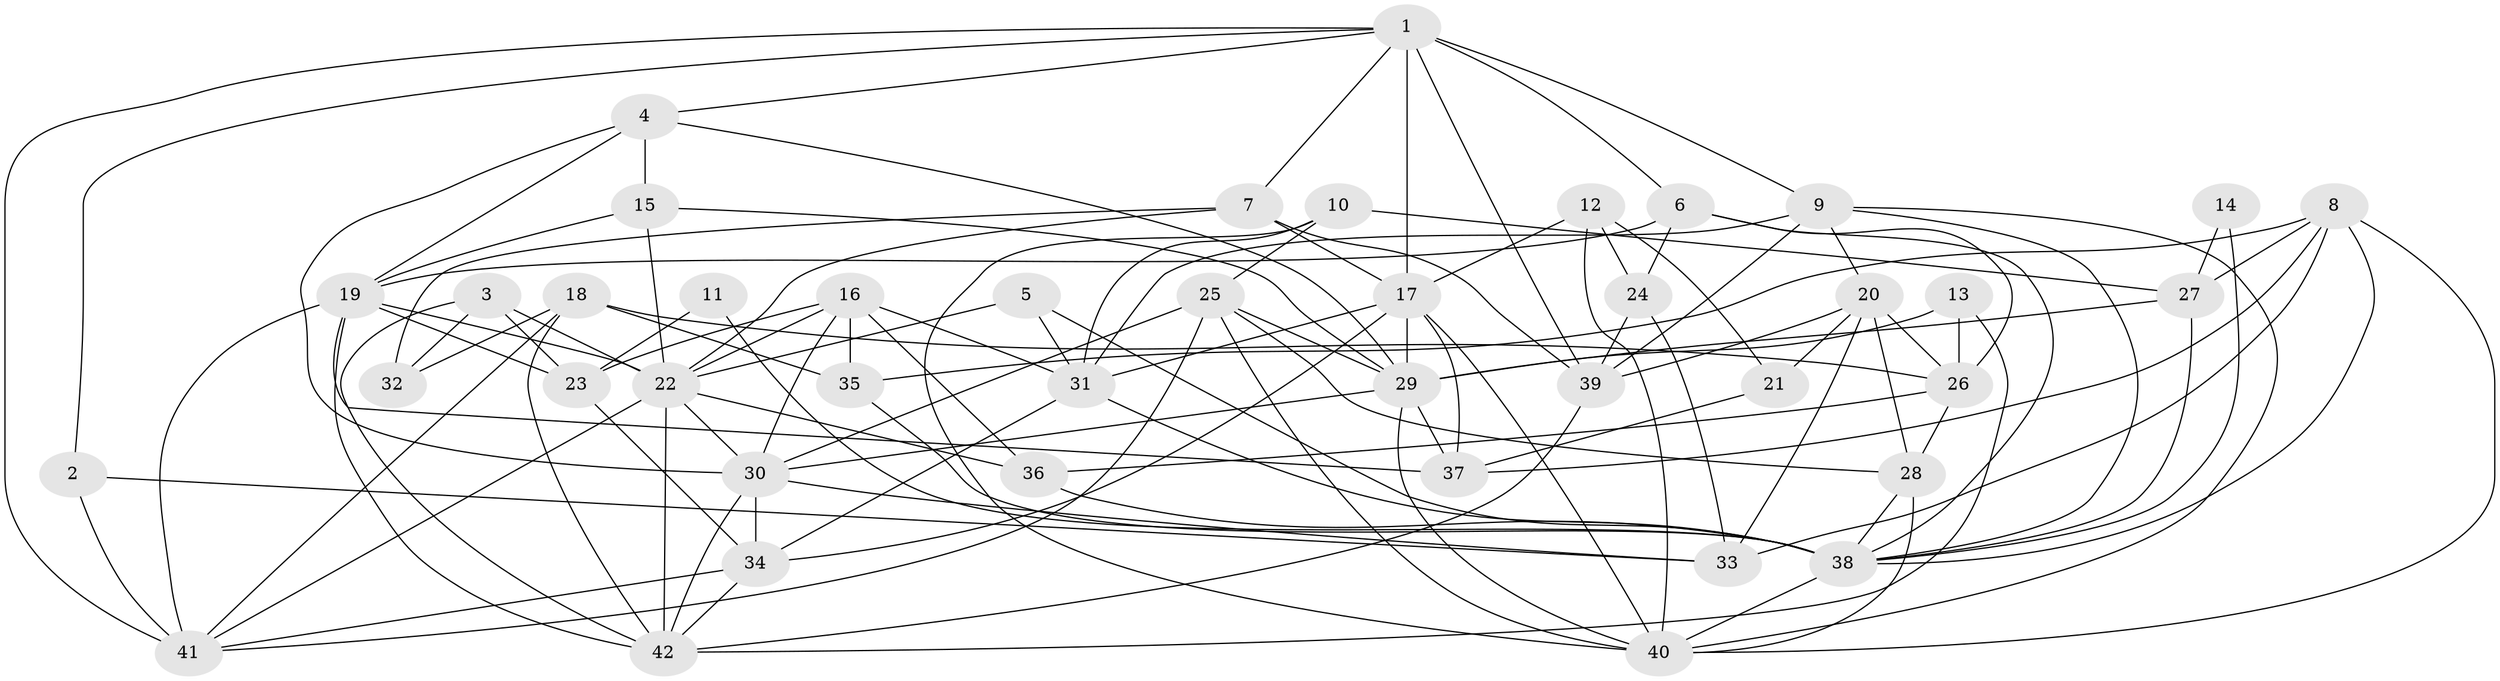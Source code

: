 // original degree distribution, {4: 0.2976190476190476, 5: 0.20238095238095238, 6: 0.07142857142857142, 3: 0.32142857142857145, 2: 0.07142857142857142, 7: 0.023809523809523808, 8: 0.011904761904761904}
// Generated by graph-tools (version 1.1) at 2025/50/03/09/25 03:50:10]
// undirected, 42 vertices, 117 edges
graph export_dot {
graph [start="1"]
  node [color=gray90,style=filled];
  1;
  2;
  3;
  4;
  5;
  6;
  7;
  8;
  9;
  10;
  11;
  12;
  13;
  14;
  15;
  16;
  17;
  18;
  19;
  20;
  21;
  22;
  23;
  24;
  25;
  26;
  27;
  28;
  29;
  30;
  31;
  32;
  33;
  34;
  35;
  36;
  37;
  38;
  39;
  40;
  41;
  42;
  1 -- 2 [weight=1.0];
  1 -- 4 [weight=1.0];
  1 -- 6 [weight=1.0];
  1 -- 7 [weight=1.0];
  1 -- 9 [weight=1.0];
  1 -- 17 [weight=2.0];
  1 -- 39 [weight=1.0];
  1 -- 41 [weight=1.0];
  2 -- 33 [weight=1.0];
  2 -- 41 [weight=1.0];
  3 -- 22 [weight=1.0];
  3 -- 23 [weight=1.0];
  3 -- 32 [weight=1.0];
  3 -- 42 [weight=1.0];
  4 -- 15 [weight=1.0];
  4 -- 19 [weight=1.0];
  4 -- 29 [weight=1.0];
  4 -- 30 [weight=1.0];
  5 -- 22 [weight=1.0];
  5 -- 31 [weight=1.0];
  5 -- 38 [weight=1.0];
  6 -- 19 [weight=1.0];
  6 -- 24 [weight=1.0];
  6 -- 26 [weight=1.0];
  6 -- 38 [weight=1.0];
  7 -- 17 [weight=1.0];
  7 -- 22 [weight=1.0];
  7 -- 32 [weight=1.0];
  7 -- 39 [weight=1.0];
  8 -- 27 [weight=1.0];
  8 -- 33 [weight=1.0];
  8 -- 35 [weight=1.0];
  8 -- 37 [weight=1.0];
  8 -- 38 [weight=1.0];
  8 -- 40 [weight=1.0];
  9 -- 20 [weight=1.0];
  9 -- 31 [weight=1.0];
  9 -- 38 [weight=1.0];
  9 -- 39 [weight=1.0];
  9 -- 40 [weight=1.0];
  10 -- 25 [weight=1.0];
  10 -- 27 [weight=1.0];
  10 -- 31 [weight=1.0];
  10 -- 40 [weight=1.0];
  11 -- 23 [weight=1.0];
  11 -- 38 [weight=1.0];
  12 -- 17 [weight=1.0];
  12 -- 21 [weight=1.0];
  12 -- 24 [weight=1.0];
  12 -- 40 [weight=1.0];
  13 -- 26 [weight=1.0];
  13 -- 29 [weight=1.0];
  13 -- 42 [weight=1.0];
  14 -- 27 [weight=1.0];
  14 -- 38 [weight=1.0];
  15 -- 19 [weight=1.0];
  15 -- 22 [weight=1.0];
  15 -- 29 [weight=1.0];
  16 -- 22 [weight=1.0];
  16 -- 23 [weight=1.0];
  16 -- 30 [weight=1.0];
  16 -- 31 [weight=1.0];
  16 -- 35 [weight=1.0];
  16 -- 36 [weight=1.0];
  17 -- 29 [weight=1.0];
  17 -- 31 [weight=1.0];
  17 -- 34 [weight=1.0];
  17 -- 37 [weight=1.0];
  17 -- 40 [weight=1.0];
  18 -- 26 [weight=1.0];
  18 -- 32 [weight=1.0];
  18 -- 35 [weight=1.0];
  18 -- 41 [weight=1.0];
  18 -- 42 [weight=1.0];
  19 -- 22 [weight=1.0];
  19 -- 23 [weight=1.0];
  19 -- 37 [weight=1.0];
  19 -- 41 [weight=1.0];
  19 -- 42 [weight=1.0];
  20 -- 21 [weight=1.0];
  20 -- 26 [weight=1.0];
  20 -- 28 [weight=1.0];
  20 -- 33 [weight=1.0];
  20 -- 39 [weight=1.0];
  21 -- 37 [weight=1.0];
  22 -- 30 [weight=1.0];
  22 -- 36 [weight=1.0];
  22 -- 41 [weight=1.0];
  22 -- 42 [weight=1.0];
  23 -- 34 [weight=1.0];
  24 -- 33 [weight=1.0];
  24 -- 39 [weight=2.0];
  25 -- 28 [weight=1.0];
  25 -- 29 [weight=1.0];
  25 -- 30 [weight=1.0];
  25 -- 40 [weight=1.0];
  25 -- 41 [weight=1.0];
  26 -- 28 [weight=1.0];
  26 -- 36 [weight=1.0];
  27 -- 29 [weight=1.0];
  27 -- 38 [weight=2.0];
  28 -- 38 [weight=1.0];
  28 -- 40 [weight=1.0];
  29 -- 30 [weight=1.0];
  29 -- 37 [weight=1.0];
  29 -- 40 [weight=1.0];
  30 -- 33 [weight=1.0];
  30 -- 34 [weight=1.0];
  30 -- 42 [weight=1.0];
  31 -- 34 [weight=1.0];
  31 -- 38 [weight=1.0];
  34 -- 41 [weight=1.0];
  34 -- 42 [weight=1.0];
  35 -- 38 [weight=1.0];
  36 -- 38 [weight=1.0];
  38 -- 40 [weight=1.0];
  39 -- 42 [weight=1.0];
}
